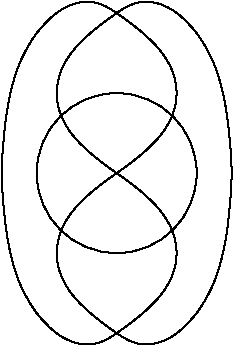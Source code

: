 #FIG 3.2
Landscape
Center
Inches
Letter  
100.00
Single
-2
1200 2
6 1500 2550 3300 5250
1 3 0 1 0 7 50 0 -1 0.000 1 1.5708 2400 3900 600 600 2400 3900 1800 3900
3 2 0 1 0 7 50 0 -1 0.000 0 0 0 3
	 2400 3900 1950 4500 2400 5100
	 0.000 -1.000 0.000
3 2 0 1 0 7 50 0 -1 0.000 0 0 0 3
	 2400 5100 2850 4500 2400 3900
	 0.000 -1.000 0.000
3 2 0 1 0 7 50 0 -1 0.000 0 0 0 3
	 2400 3900 1950 3300 2400 2700
	 0.000 -1.000 0.000
3 2 0 1 0 7 50 0 -1 0.000 0 0 0 3
	 2400 2700 2850 3300 2400 3900
	 0.000 -1.000 0.000
3 2 0 1 0 7 50 0 -1 0.000 0 0 0 3
	 2400 5100 2100 5175 1800 4950
	 0.000 -1.000 0.000
3 2 0 1 0 7 50 0 -1 0.000 0 0 0 3
	 2400 5100 2700 5175 3000 4950
	 0.000 -1.000 0.000
3 2 0 1 0 7 50 0 -1 0.000 0 0 0 3
	 2400 2700 2100 2625 1800 2850
	 0.000 -1.000 0.000
3 2 0 1 0 7 50 0 -1 0.000 0 0 0 3
	 2400 2700 2700 2625 3000 2850
	 0.000 -1.000 0.000
3 2 0 1 0 7 50 0 -1 0.000 0 0 0 4
	 1800 4950 1575 4350 1575 3450 1800 2850
	 0.000 -1.000 -1.000 0.000
3 2 0 1 0 7 50 0 -1 0.000 0 0 0 4
	 3000 4950 3225 4350 3225 3450 3000 2850
	 0.000 -1.000 -1.000 0.000
-6
